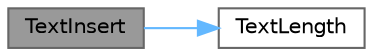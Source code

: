 digraph "TextInsert"
{
 // LATEX_PDF_SIZE
  bgcolor="transparent";
  edge [fontname=Helvetica,fontsize=10,labelfontname=Helvetica,labelfontsize=10];
  node [fontname=Helvetica,fontsize=10,shape=box,height=0.2,width=0.4];
  rankdir="LR";
  Node1 [id="Node000001",label="TextInsert",height=0.2,width=0.4,color="gray40", fillcolor="grey60", style="filled", fontcolor="black",tooltip=" "];
  Node1 -> Node2 [id="edge3_Node000001_Node000002",color="steelblue1",style="solid",tooltip=" "];
  Node2 [id="Node000002",label="TextLength",height=0.2,width=0.4,color="grey40", fillcolor="white", style="filled",URL="$_classes_2lib_2raylib_2src_2text_8c.html#a5ac8f1891934193dc88fd85f493c3a41",tooltip=" "];
}
